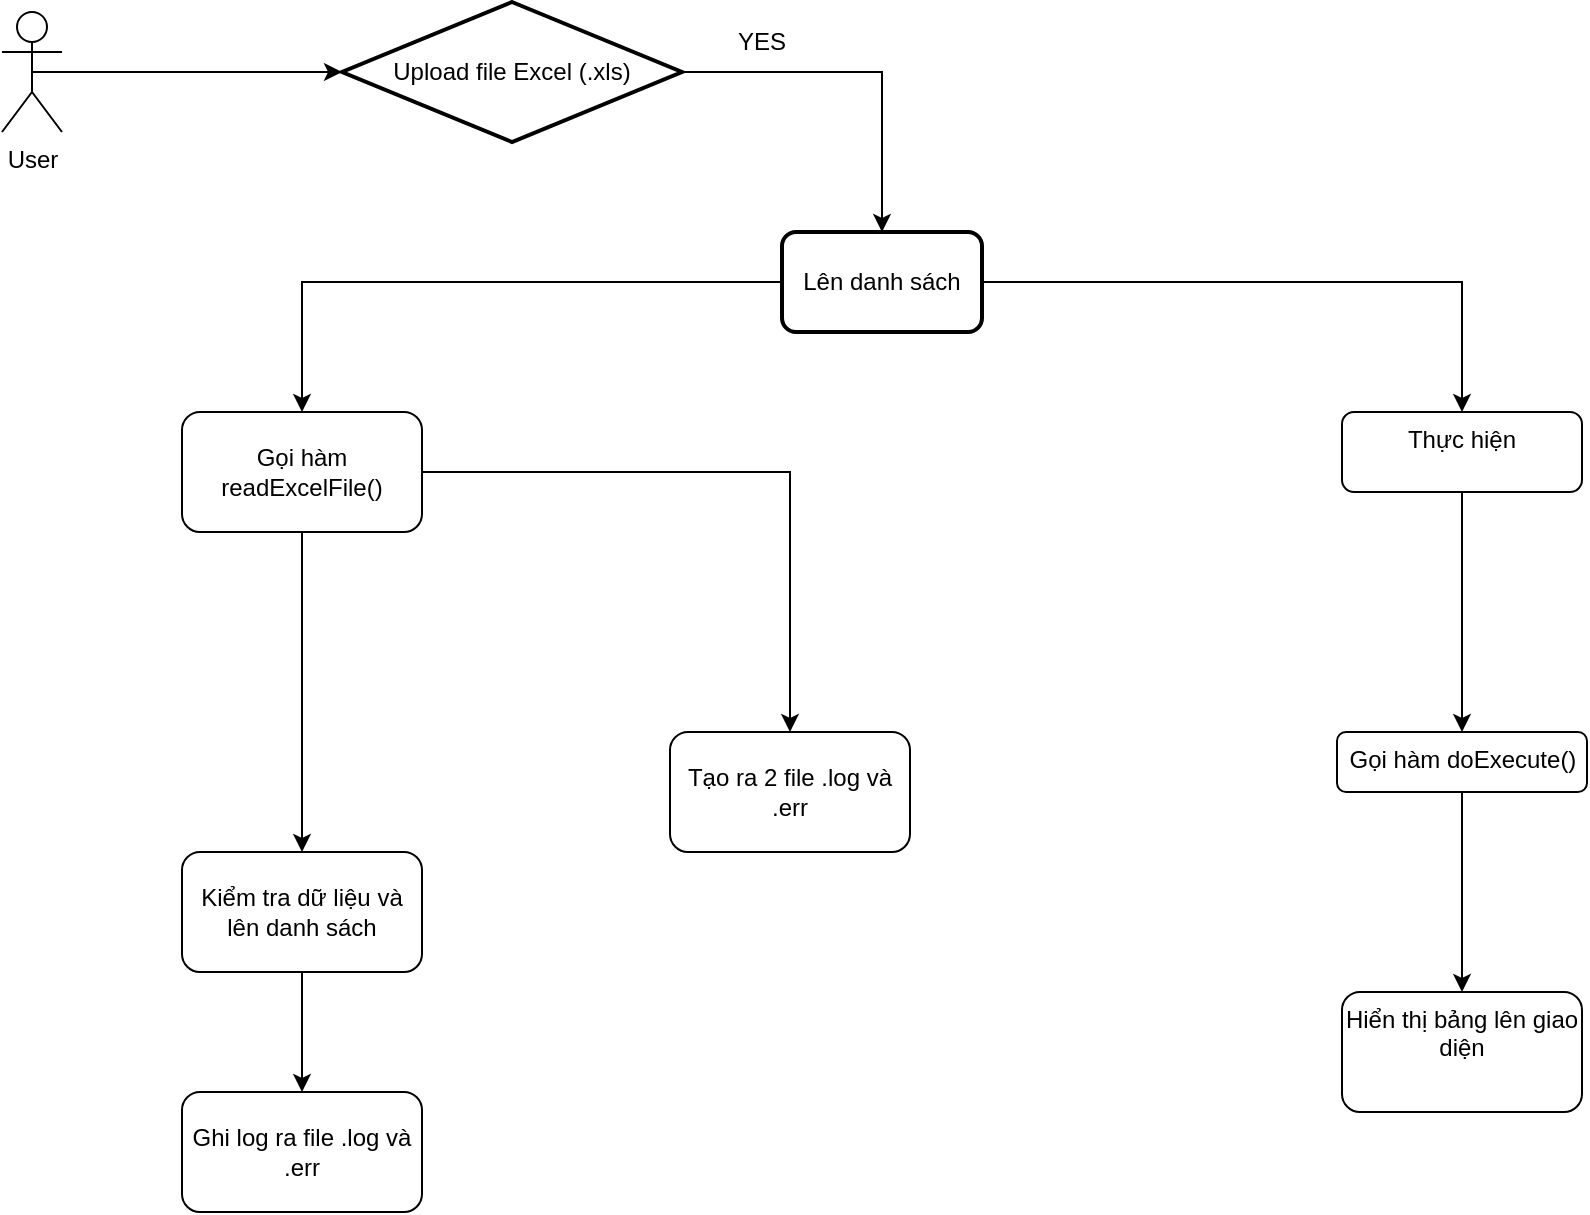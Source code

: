 <mxfile version="17.4.5" type="github">
  <diagram id="C5RBs43oDa-KdzZeNtuy" name="Page-1">
    <mxGraphModel dx="1422" dy="794" grid="1" gridSize="10" guides="1" tooltips="1" connect="1" arrows="1" fold="1" page="1" pageScale="1" pageWidth="827" pageHeight="1169" math="0" shadow="0">
      <root>
        <mxCell id="WIyWlLk6GJQsqaUBKTNV-0" />
        <mxCell id="WIyWlLk6GJQsqaUBKTNV-1" parent="WIyWlLk6GJQsqaUBKTNV-0" />
        <mxCell id="LKRyT2dj55Qag0qeDuVC-30" style="edgeStyle=orthogonalEdgeStyle;rounded=0;orthogonalLoop=1;jettySize=auto;html=1;exitX=0.5;exitY=0.5;exitDx=0;exitDy=0;exitPerimeter=0;" parent="WIyWlLk6GJQsqaUBKTNV-1" source="bQ8YNdUqqdLC90LQnKgp-0" target="LKRyT2dj55Qag0qeDuVC-29" edge="1">
          <mxGeometry relative="1" as="geometry" />
        </mxCell>
        <mxCell id="bQ8YNdUqqdLC90LQnKgp-0" value="User" style="shape=umlActor;verticalLabelPosition=bottom;verticalAlign=top;html=1;outlineConnect=0;" parent="WIyWlLk6GJQsqaUBKTNV-1" vertex="1">
          <mxGeometry x="80" y="80" width="30" height="60" as="geometry" />
        </mxCell>
        <mxCell id="bQ8YNdUqqdLC90LQnKgp-15" value="" style="edgeStyle=orthogonalEdgeStyle;rounded=0;orthogonalLoop=1;jettySize=auto;html=1;" parent="WIyWlLk6GJQsqaUBKTNV-1" source="bQ8YNdUqqdLC90LQnKgp-3" target="bQ8YNdUqqdLC90LQnKgp-14" edge="1">
          <mxGeometry relative="1" as="geometry" />
        </mxCell>
        <mxCell id="LKRyT2dj55Qag0qeDuVC-17" style="edgeStyle=orthogonalEdgeStyle;rounded=0;orthogonalLoop=1;jettySize=auto;html=1;exitX=0.5;exitY=1;exitDx=0;exitDy=0;" parent="WIyWlLk6GJQsqaUBKTNV-1" source="bQ8YNdUqqdLC90LQnKgp-3" target="bQ8YNdUqqdLC90LQnKgp-18" edge="1">
          <mxGeometry relative="1" as="geometry" />
        </mxCell>
        <mxCell id="bQ8YNdUqqdLC90LQnKgp-3" value="Gọi hàm readExcelFile()" style="whiteSpace=wrap;html=1;rounded=1;glass=0;strokeWidth=1;shadow=0;" parent="WIyWlLk6GJQsqaUBKTNV-1" vertex="1">
          <mxGeometry x="170" y="280" width="120" height="60" as="geometry" />
        </mxCell>
        <mxCell id="bQ8YNdUqqdLC90LQnKgp-13" value="" style="edgeStyle=orthogonalEdgeStyle;rounded=0;orthogonalLoop=1;jettySize=auto;html=1;" parent="WIyWlLk6GJQsqaUBKTNV-1" source="bQ8YNdUqqdLC90LQnKgp-10" target="bQ8YNdUqqdLC90LQnKgp-12" edge="1">
          <mxGeometry relative="1" as="geometry" />
        </mxCell>
        <mxCell id="bQ8YNdUqqdLC90LQnKgp-10" value="Thực hiện" style="rounded=1;whiteSpace=wrap;html=1;verticalAlign=top;" parent="WIyWlLk6GJQsqaUBKTNV-1" vertex="1">
          <mxGeometry x="750" y="280" width="120" height="40" as="geometry" />
        </mxCell>
        <mxCell id="LKRyT2dj55Qag0qeDuVC-19" value="" style="edgeStyle=orthogonalEdgeStyle;rounded=0;orthogonalLoop=1;jettySize=auto;html=1;" parent="WIyWlLk6GJQsqaUBKTNV-1" source="bQ8YNdUqqdLC90LQnKgp-12" target="LKRyT2dj55Qag0qeDuVC-18" edge="1">
          <mxGeometry relative="1" as="geometry" />
        </mxCell>
        <mxCell id="bQ8YNdUqqdLC90LQnKgp-12" value="Gọi hàm doExecute()" style="whiteSpace=wrap;html=1;verticalAlign=top;rounded=1;" parent="WIyWlLk6GJQsqaUBKTNV-1" vertex="1">
          <mxGeometry x="747.5" y="440" width="125" height="30" as="geometry" />
        </mxCell>
        <mxCell id="bQ8YNdUqqdLC90LQnKgp-14" value="Tạo ra 2 file .log và .err" style="whiteSpace=wrap;html=1;rounded=1;glass=0;strokeWidth=1;shadow=0;" parent="WIyWlLk6GJQsqaUBKTNV-1" vertex="1">
          <mxGeometry x="414" y="440" width="120" height="60" as="geometry" />
        </mxCell>
        <mxCell id="LKRyT2dj55Qag0qeDuVC-1" value="" style="edgeStyle=orthogonalEdgeStyle;rounded=0;orthogonalLoop=1;jettySize=auto;html=1;" parent="WIyWlLk6GJQsqaUBKTNV-1" source="bQ8YNdUqqdLC90LQnKgp-18" target="LKRyT2dj55Qag0qeDuVC-0" edge="1">
          <mxGeometry relative="1" as="geometry" />
        </mxCell>
        <mxCell id="bQ8YNdUqqdLC90LQnKgp-18" value="Kiểm tra dữ liệu và lên danh sách" style="whiteSpace=wrap;html=1;rounded=1;glass=0;strokeWidth=1;shadow=0;" parent="WIyWlLk6GJQsqaUBKTNV-1" vertex="1">
          <mxGeometry x="170" y="500" width="120" height="60" as="geometry" />
        </mxCell>
        <mxCell id="LKRyT2dj55Qag0qeDuVC-0" value="Ghi log ra file .log và .err" style="whiteSpace=wrap;html=1;rounded=1;glass=0;strokeWidth=1;shadow=0;" parent="WIyWlLk6GJQsqaUBKTNV-1" vertex="1">
          <mxGeometry x="170" y="620" width="120" height="60" as="geometry" />
        </mxCell>
        <mxCell id="LKRyT2dj55Qag0qeDuVC-18" value="Hiển thị bảng lên giao diện" style="whiteSpace=wrap;html=1;verticalAlign=top;rounded=1;" parent="WIyWlLk6GJQsqaUBKTNV-1" vertex="1">
          <mxGeometry x="750" y="570" width="120" height="60" as="geometry" />
        </mxCell>
        <mxCell id="LKRyT2dj55Qag0qeDuVC-27" style="edgeStyle=orthogonalEdgeStyle;rounded=0;orthogonalLoop=1;jettySize=auto;html=1;exitX=0;exitY=0.5;exitDx=0;exitDy=0;" parent="WIyWlLk6GJQsqaUBKTNV-1" source="LKRyT2dj55Qag0qeDuVC-25" target="bQ8YNdUqqdLC90LQnKgp-3" edge="1">
          <mxGeometry relative="1" as="geometry" />
        </mxCell>
        <mxCell id="LKRyT2dj55Qag0qeDuVC-28" style="edgeStyle=orthogonalEdgeStyle;rounded=0;orthogonalLoop=1;jettySize=auto;html=1;exitX=1;exitY=0.5;exitDx=0;exitDy=0;entryX=0.5;entryY=0;entryDx=0;entryDy=0;" parent="WIyWlLk6GJQsqaUBKTNV-1" source="LKRyT2dj55Qag0qeDuVC-25" target="bQ8YNdUqqdLC90LQnKgp-10" edge="1">
          <mxGeometry relative="1" as="geometry" />
        </mxCell>
        <mxCell id="LKRyT2dj55Qag0qeDuVC-25" value="Lên danh sách" style="rounded=1;whiteSpace=wrap;html=1;absoluteArcSize=1;arcSize=14;strokeWidth=2;" parent="WIyWlLk6GJQsqaUBKTNV-1" vertex="1">
          <mxGeometry x="470" y="190" width="100" height="50" as="geometry" />
        </mxCell>
        <mxCell id="LKRyT2dj55Qag0qeDuVC-31" style="edgeStyle=orthogonalEdgeStyle;rounded=0;orthogonalLoop=1;jettySize=auto;html=1;exitX=1;exitY=0.5;exitDx=0;exitDy=0;exitPerimeter=0;entryX=0.5;entryY=0;entryDx=0;entryDy=0;" parent="WIyWlLk6GJQsqaUBKTNV-1" source="LKRyT2dj55Qag0qeDuVC-29" target="LKRyT2dj55Qag0qeDuVC-25" edge="1">
          <mxGeometry relative="1" as="geometry" />
        </mxCell>
        <mxCell id="LKRyT2dj55Qag0qeDuVC-29" value="Upload file Excel (.xls)" style="strokeWidth=2;html=1;shape=mxgraph.flowchart.decision;whiteSpace=wrap;" parent="WIyWlLk6GJQsqaUBKTNV-1" vertex="1">
          <mxGeometry x="250" y="75" width="170" height="70" as="geometry" />
        </mxCell>
        <mxCell id="AvLgL8hpu_3-JnJAHI5H-0" value="YES" style="text;html=1;strokeColor=none;fillColor=none;align=center;verticalAlign=middle;whiteSpace=wrap;rounded=0;" vertex="1" parent="WIyWlLk6GJQsqaUBKTNV-1">
          <mxGeometry x="430" y="80" width="60" height="30" as="geometry" />
        </mxCell>
      </root>
    </mxGraphModel>
  </diagram>
</mxfile>
